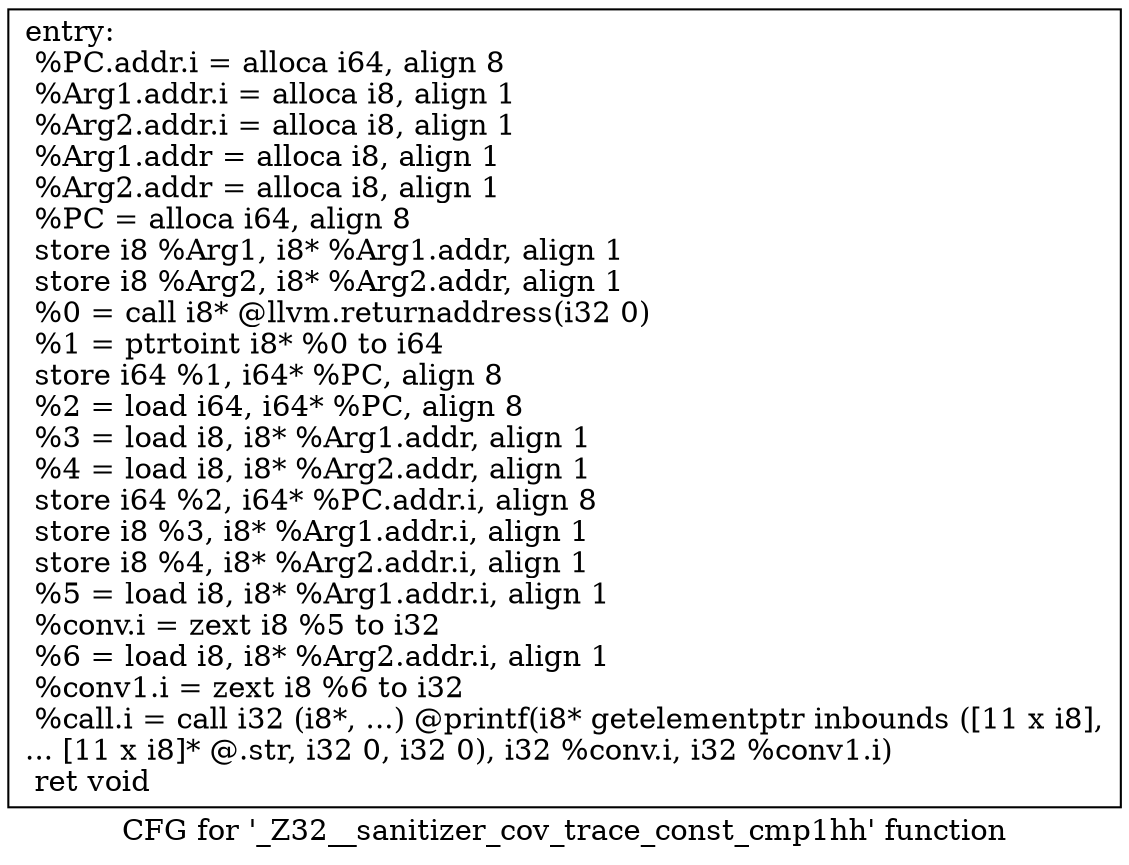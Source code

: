 digraph "CFG for '_Z32__sanitizer_cov_trace_const_cmp1hh' function" {
	label="CFG for '_Z32__sanitizer_cov_trace_const_cmp1hh' function";

	Node0x5e3ea40 [shape=record,label="{entry:\l  %PC.addr.i = alloca i64, align 8\l  %Arg1.addr.i = alloca i8, align 1\l  %Arg2.addr.i = alloca i8, align 1\l  %Arg1.addr = alloca i8, align 1\l  %Arg2.addr = alloca i8, align 1\l  %PC = alloca i64, align 8\l  store i8 %Arg1, i8* %Arg1.addr, align 1\l  store i8 %Arg2, i8* %Arg2.addr, align 1\l  %0 = call i8* @llvm.returnaddress(i32 0)\l  %1 = ptrtoint i8* %0 to i64\l  store i64 %1, i64* %PC, align 8\l  %2 = load i64, i64* %PC, align 8\l  %3 = load i8, i8* %Arg1.addr, align 1\l  %4 = load i8, i8* %Arg2.addr, align 1\l  store i64 %2, i64* %PC.addr.i, align 8\l  store i8 %3, i8* %Arg1.addr.i, align 1\l  store i8 %4, i8* %Arg2.addr.i, align 1\l  %5 = load i8, i8* %Arg1.addr.i, align 1\l  %conv.i = zext i8 %5 to i32\l  %6 = load i8, i8* %Arg2.addr.i, align 1\l  %conv1.i = zext i8 %6 to i32\l  %call.i = call i32 (i8*, ...) @printf(i8* getelementptr inbounds ([11 x i8],\l... [11 x i8]* @.str, i32 0, i32 0), i32 %conv.i, i32 %conv1.i)\l  ret void\l}"];
}
